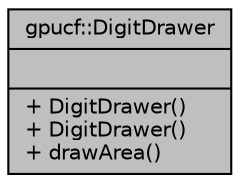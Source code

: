 digraph "gpucf::DigitDrawer"
{
 // INTERACTIVE_SVG=YES
  bgcolor="transparent";
  edge [fontname="Helvetica",fontsize="10",labelfontname="Helvetica",labelfontsize="10"];
  node [fontname="Helvetica",fontsize="10",shape=record];
  Node1 [label="{gpucf::DigitDrawer\n||+ DigitDrawer()\l+ DigitDrawer()\l+ drawArea()\l}",height=0.2,width=0.4,color="black", fillcolor="grey75", style="filled", fontcolor="black"];
}
